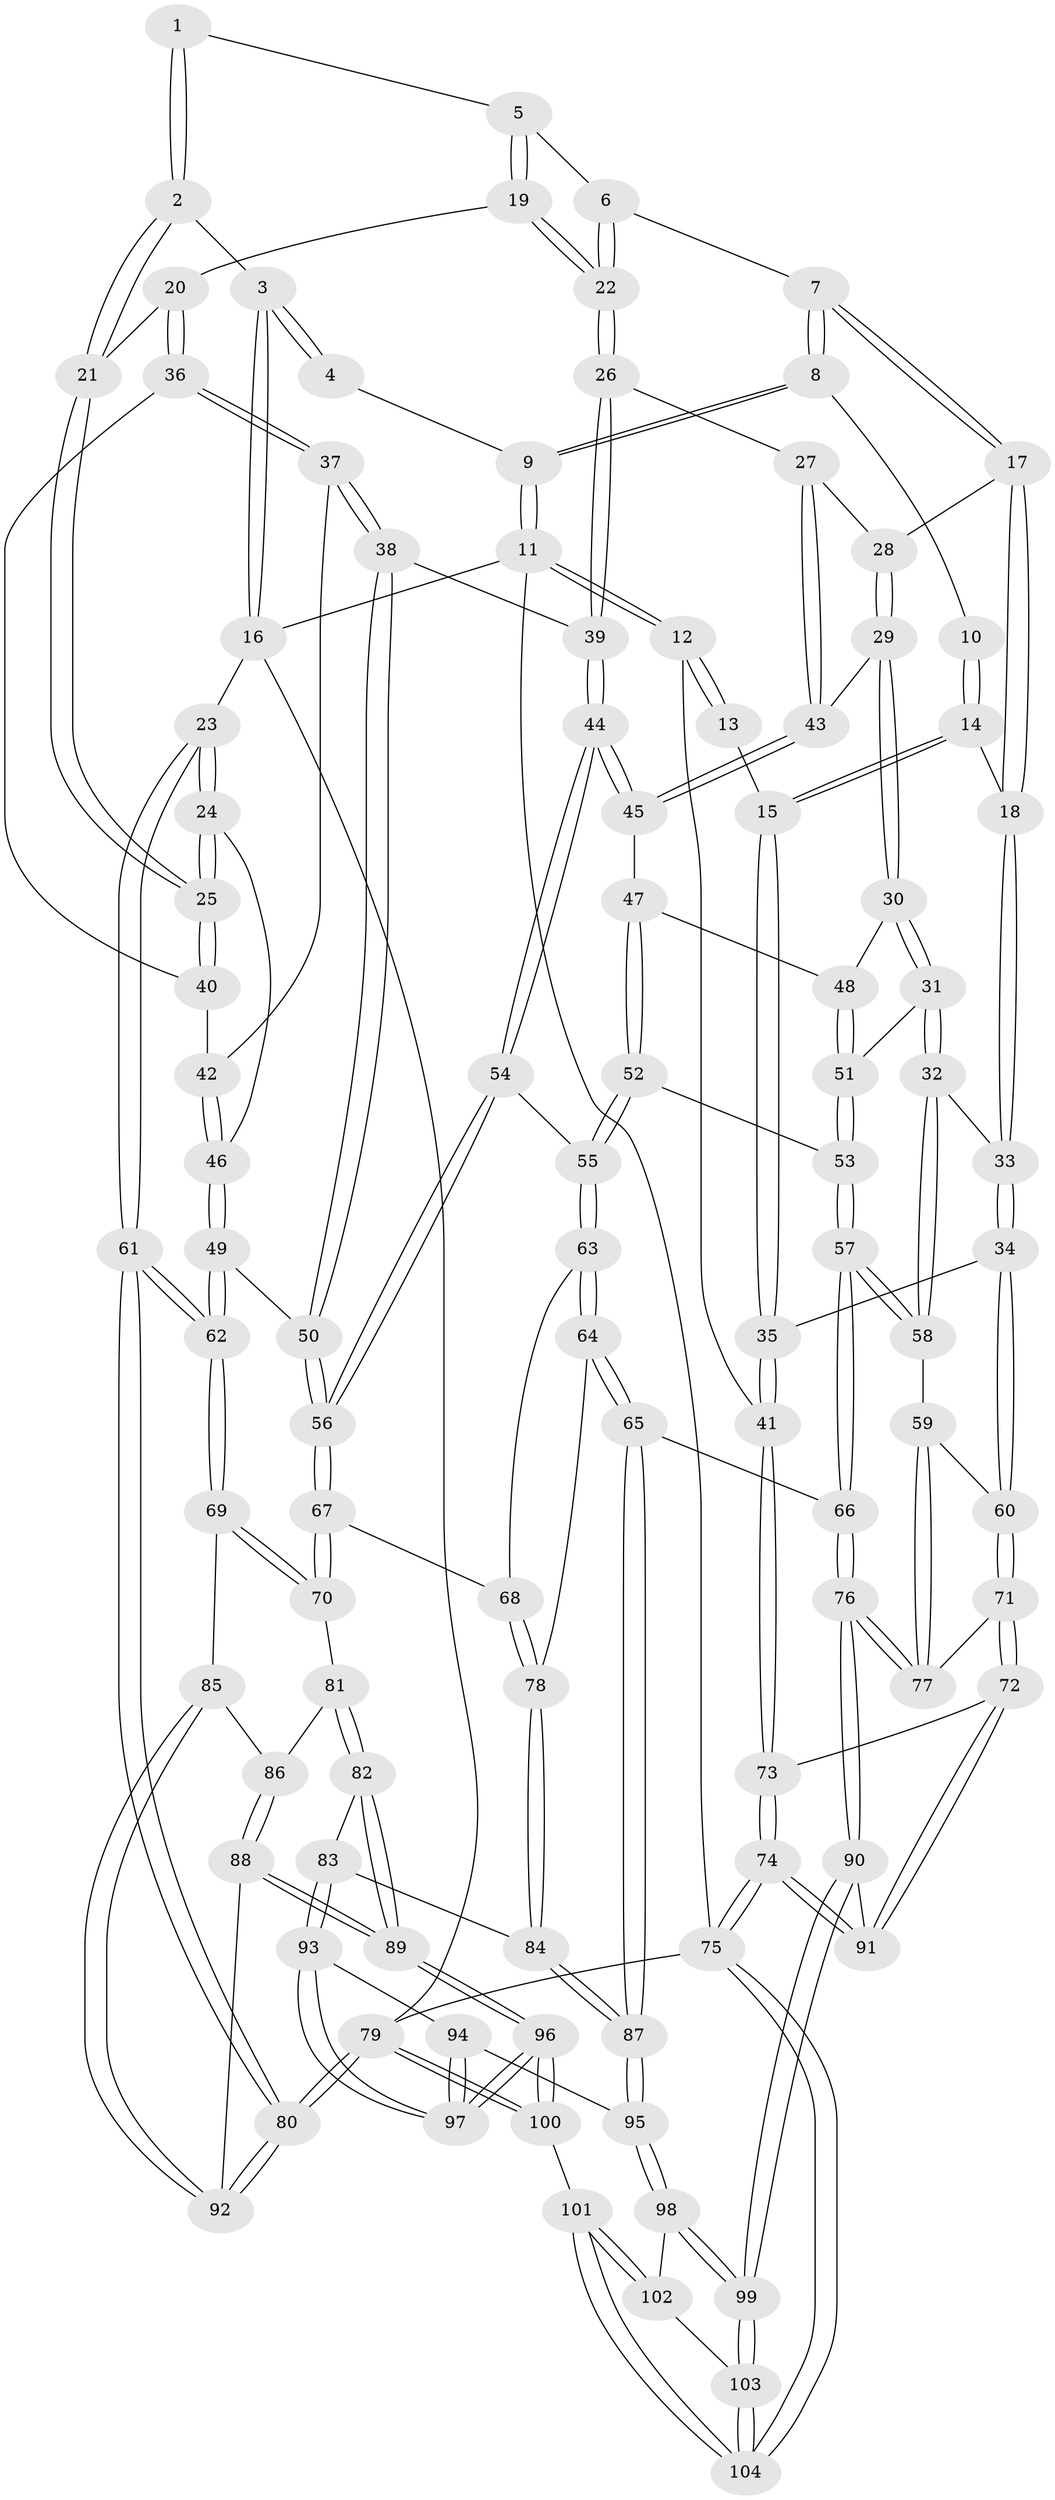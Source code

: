 // coarse degree distribution, {3: 0.2222222222222222, 4: 0.36507936507936506, 5: 0.38095238095238093, 6: 0.031746031746031744}
// Generated by graph-tools (version 1.1) at 2025/24/03/03/25 07:24:39]
// undirected, 104 vertices, 257 edges
graph export_dot {
graph [start="1"]
  node [color=gray90,style=filled];
  1 [pos="+0.63425442643582+0"];
  2 [pos="+0.8461303613271636+0.07697270826450252"];
  3 [pos="+1+0"];
  4 [pos="+0.5368749738228508+0"];
  5 [pos="+0.6494914976398886+0.08993624840263957"];
  6 [pos="+0.46034660484652634+0.10169241754327207"];
  7 [pos="+0.3863099845290749+0.07499638238859176"];
  8 [pos="+0.3604577962688999+0"];
  9 [pos="+0.36282450518490633+0"];
  10 [pos="+0.12526384901048113+0.06661141399878863"];
  11 [pos="+0+0"];
  12 [pos="+0+0"];
  13 [pos="+0.10580442890620403+0.07115818235648293"];
  14 [pos="+0.1874573661422952+0.19269025134807558"];
  15 [pos="+0.03517262055883239+0.205640249599371"];
  16 [pos="+1+0"];
  17 [pos="+0.38628311337030746+0.0750856192803625"];
  18 [pos="+0.21287792230541577+0.20391119745928288"];
  19 [pos="+0.703315412811236+0.1742475334660962"];
  20 [pos="+0.748064517039434+0.17241618961272728"];
  21 [pos="+0.8170910257451839+0.1338206170662093"];
  22 [pos="+0.6423951964175663+0.2179418527643961"];
  23 [pos="+1+0.37163752826401086"];
  24 [pos="+1+0.3425364051054056"];
  25 [pos="+0.9396101357946101+0.28016885642141004"];
  26 [pos="+0.6253475876050011+0.251534349191652"];
  27 [pos="+0.5761138192702959+0.27810193338269135"];
  28 [pos="+0.40041034747225673+0.14755676398783352"];
  29 [pos="+0.3985522631091203+0.2627916337292915"];
  30 [pos="+0.39321388669474017+0.2828402669788993"];
  31 [pos="+0.30319812414495+0.372794414335827"];
  32 [pos="+0.2946746688871085+0.3779359549589193"];
  33 [pos="+0.21365130899664075+0.32770100621880643"];
  34 [pos="+0.03598954134480465+0.3856661699775772"];
  35 [pos="+0+0.31141662006529536"];
  36 [pos="+0.7680612962014971+0.26180302586823656"];
  37 [pos="+0.7731572591748944+0.3177994788323558"];
  38 [pos="+0.740946008382576+0.36890662224470633"];
  39 [pos="+0.6727906010915212+0.34682401353591075"];
  40 [pos="+0.877506766829009+0.299177909705335"];
  41 [pos="+0+0.3099055814046905"];
  42 [pos="+0.8216473318874419+0.32706902560317463"];
  43 [pos="+0.5638595389431569+0.2925403666215619"];
  44 [pos="+0.6225130601559539+0.4098816678182626"];
  45 [pos="+0.5515927136251503+0.3224695881649941"];
  46 [pos="+0.8575795028838642+0.40761100674811546"];
  47 [pos="+0.5158029582336323+0.3573879845753885"];
  48 [pos="+0.41800971870472403+0.3052453670555068"];
  49 [pos="+0.7869892158244836+0.46594239765764756"];
  50 [pos="+0.7756931737838577+0.4687165192519695"];
  51 [pos="+0.4529401333691572+0.4129037708507525"];
  52 [pos="+0.49908360387753525+0.44481748096170975"];
  53 [pos="+0.4977320231641023+0.444943479696481"];
  54 [pos="+0.6156779146475049+0.4437282534142804"];
  55 [pos="+0.5442143512929783+0.4755199676793004"];
  56 [pos="+0.7455348873628749+0.5079940662350456"];
  57 [pos="+0.3386667493280848+0.5435975087519348"];
  58 [pos="+0.299126445299104+0.49481627599932965"];
  59 [pos="+0.18693953204959748+0.5159301366223337"];
  60 [pos="+0.11550001601391305+0.5177909042810815"];
  61 [pos="+1+0.5789846480694095"];
  62 [pos="+1+0.5946279819013325"];
  63 [pos="+0.546883449262515+0.5026329297470328"];
  64 [pos="+0.45205082147383274+0.6464949035485407"];
  65 [pos="+0.419073990002411+0.662109844187964"];
  66 [pos="+0.3622524831289421+0.6513136318114773"];
  67 [pos="+0.7367831014265259+0.5776977226775879"];
  68 [pos="+0.6166508608420526+0.582002219659954"];
  69 [pos="+1+0.6290932093908824"];
  70 [pos="+0.7514458729100851+0.6103841771549274"];
  71 [pos="+0.07848840570660168+0.6490229903353772"];
  72 [pos="+0.033872102717699804+0.6766907338278912"];
  73 [pos="+0+0.6838152788740653"];
  74 [pos="+0+1"];
  75 [pos="+0+1"];
  76 [pos="+0.2922526220762263+0.7184475927149266"];
  77 [pos="+0.22131031791908756+0.6889577764159385"];
  78 [pos="+0.569104990859703+0.6440775101184878"];
  79 [pos="+1+1"];
  80 [pos="+1+1"];
  81 [pos="+0.74727152336237+0.6312755466564324"];
  82 [pos="+0.682277426851942+0.7181993113040288"];
  83 [pos="+0.6549035457136235+0.7248546119118717"];
  84 [pos="+0.6169175616169014+0.7094067194652921"];
  85 [pos="+0.9615699443257214+0.6846342165009688"];
  86 [pos="+0.8121215109563619+0.7264366270554307"];
  87 [pos="+0.49876906465578913+0.7710440294378392"];
  88 [pos="+0.8217479063576018+0.8573461803525868"];
  89 [pos="+0.7786091024757134+0.8740885238512153"];
  90 [pos="+0.26870275328987+0.8546341420335641"];
  91 [pos="+0.12528428369149155+0.8773091951158283"];
  92 [pos="+0.8579778225152994+0.8583749403931581"];
  93 [pos="+0.6363586041448339+0.7648992263378707"];
  94 [pos="+0.5339015909819194+0.8415825909310305"];
  95 [pos="+0.514089210740594+0.8381830824076619"];
  96 [pos="+0.7054550827198988+0.952177583767355"];
  97 [pos="+0.6695027027478772+0.9193705968620807"];
  98 [pos="+0.5111069989925617+0.841347008598476"];
  99 [pos="+0.28117719768954375+0.8706316806942005"];
  100 [pos="+0.6653968243245459+1"];
  101 [pos="+0.5792761053684399+1"];
  102 [pos="+0.4863830168750228+0.9482206031254024"];
  103 [pos="+0.29965714964731144+0.9246264794683182"];
  104 [pos="+0.3115298037323183+1"];
  1 -- 2;
  1 -- 2;
  1 -- 5;
  2 -- 3;
  2 -- 21;
  2 -- 21;
  3 -- 4;
  3 -- 4;
  3 -- 16;
  3 -- 16;
  4 -- 9;
  5 -- 6;
  5 -- 19;
  5 -- 19;
  6 -- 7;
  6 -- 22;
  6 -- 22;
  7 -- 8;
  7 -- 8;
  7 -- 17;
  7 -- 17;
  8 -- 9;
  8 -- 9;
  8 -- 10;
  9 -- 11;
  9 -- 11;
  10 -- 14;
  10 -- 14;
  11 -- 12;
  11 -- 12;
  11 -- 16;
  11 -- 75;
  12 -- 13;
  12 -- 13;
  12 -- 41;
  13 -- 15;
  14 -- 15;
  14 -- 15;
  14 -- 18;
  15 -- 35;
  15 -- 35;
  16 -- 23;
  16 -- 79;
  17 -- 18;
  17 -- 18;
  17 -- 28;
  18 -- 33;
  18 -- 33;
  19 -- 20;
  19 -- 22;
  19 -- 22;
  20 -- 21;
  20 -- 36;
  20 -- 36;
  21 -- 25;
  21 -- 25;
  22 -- 26;
  22 -- 26;
  23 -- 24;
  23 -- 24;
  23 -- 61;
  23 -- 61;
  24 -- 25;
  24 -- 25;
  24 -- 46;
  25 -- 40;
  25 -- 40;
  26 -- 27;
  26 -- 39;
  26 -- 39;
  27 -- 28;
  27 -- 43;
  27 -- 43;
  28 -- 29;
  28 -- 29;
  29 -- 30;
  29 -- 30;
  29 -- 43;
  30 -- 31;
  30 -- 31;
  30 -- 48;
  31 -- 32;
  31 -- 32;
  31 -- 51;
  32 -- 33;
  32 -- 58;
  32 -- 58;
  33 -- 34;
  33 -- 34;
  34 -- 35;
  34 -- 60;
  34 -- 60;
  35 -- 41;
  35 -- 41;
  36 -- 37;
  36 -- 37;
  36 -- 40;
  37 -- 38;
  37 -- 38;
  37 -- 42;
  38 -- 39;
  38 -- 50;
  38 -- 50;
  39 -- 44;
  39 -- 44;
  40 -- 42;
  41 -- 73;
  41 -- 73;
  42 -- 46;
  42 -- 46;
  43 -- 45;
  43 -- 45;
  44 -- 45;
  44 -- 45;
  44 -- 54;
  44 -- 54;
  45 -- 47;
  46 -- 49;
  46 -- 49;
  47 -- 48;
  47 -- 52;
  47 -- 52;
  48 -- 51;
  48 -- 51;
  49 -- 50;
  49 -- 62;
  49 -- 62;
  50 -- 56;
  50 -- 56;
  51 -- 53;
  51 -- 53;
  52 -- 53;
  52 -- 55;
  52 -- 55;
  53 -- 57;
  53 -- 57;
  54 -- 55;
  54 -- 56;
  54 -- 56;
  55 -- 63;
  55 -- 63;
  56 -- 67;
  56 -- 67;
  57 -- 58;
  57 -- 58;
  57 -- 66;
  57 -- 66;
  58 -- 59;
  59 -- 60;
  59 -- 77;
  59 -- 77;
  60 -- 71;
  60 -- 71;
  61 -- 62;
  61 -- 62;
  61 -- 80;
  61 -- 80;
  62 -- 69;
  62 -- 69;
  63 -- 64;
  63 -- 64;
  63 -- 68;
  64 -- 65;
  64 -- 65;
  64 -- 78;
  65 -- 66;
  65 -- 87;
  65 -- 87;
  66 -- 76;
  66 -- 76;
  67 -- 68;
  67 -- 70;
  67 -- 70;
  68 -- 78;
  68 -- 78;
  69 -- 70;
  69 -- 70;
  69 -- 85;
  70 -- 81;
  71 -- 72;
  71 -- 72;
  71 -- 77;
  72 -- 73;
  72 -- 91;
  72 -- 91;
  73 -- 74;
  73 -- 74;
  74 -- 75;
  74 -- 75;
  74 -- 91;
  74 -- 91;
  75 -- 104;
  75 -- 104;
  75 -- 79;
  76 -- 77;
  76 -- 77;
  76 -- 90;
  76 -- 90;
  78 -- 84;
  78 -- 84;
  79 -- 80;
  79 -- 80;
  79 -- 100;
  79 -- 100;
  80 -- 92;
  80 -- 92;
  81 -- 82;
  81 -- 82;
  81 -- 86;
  82 -- 83;
  82 -- 89;
  82 -- 89;
  83 -- 84;
  83 -- 93;
  83 -- 93;
  84 -- 87;
  84 -- 87;
  85 -- 86;
  85 -- 92;
  85 -- 92;
  86 -- 88;
  86 -- 88;
  87 -- 95;
  87 -- 95;
  88 -- 89;
  88 -- 89;
  88 -- 92;
  89 -- 96;
  89 -- 96;
  90 -- 91;
  90 -- 99;
  90 -- 99;
  93 -- 94;
  93 -- 97;
  93 -- 97;
  94 -- 95;
  94 -- 97;
  94 -- 97;
  95 -- 98;
  95 -- 98;
  96 -- 97;
  96 -- 97;
  96 -- 100;
  96 -- 100;
  98 -- 99;
  98 -- 99;
  98 -- 102;
  99 -- 103;
  99 -- 103;
  100 -- 101;
  101 -- 102;
  101 -- 102;
  101 -- 104;
  101 -- 104;
  102 -- 103;
  103 -- 104;
  103 -- 104;
}
